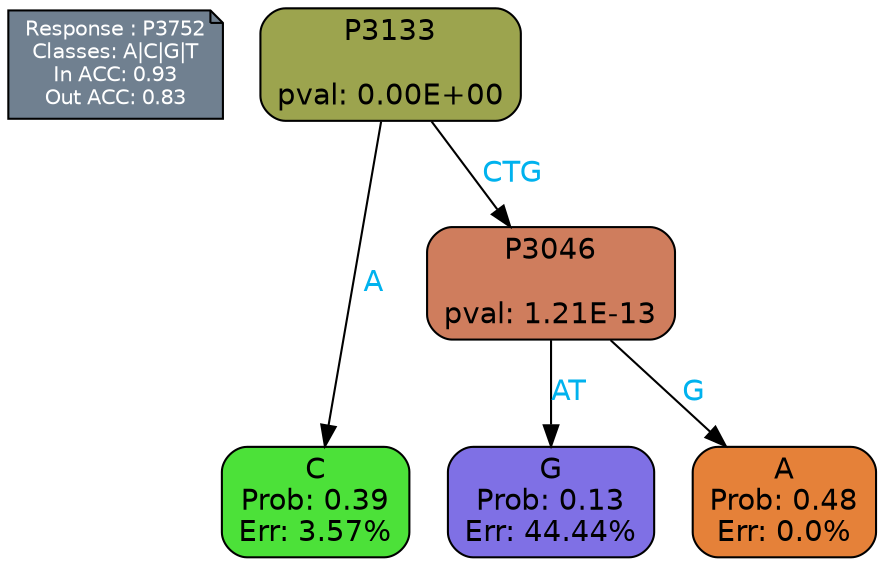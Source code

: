 digraph Tree {
node [shape=box, style="filled, rounded", color="black", fontname=helvetica] ;
graph [ranksep=equally, splines=polylines, bgcolor=transparent, dpi=600] ;
edge [fontname=helvetica] ;
LEGEND [label="Response : P3752
Classes: A|C|G|T
In ACC: 0.93
Out ACC: 0.83
",shape=note,align=left,style=filled,fillcolor="slategray",fontcolor="white",fontsize=10];1 [label="P3133

pval: 0.00E+00", fillcolor="#9ca44e"] ;
2 [label="C
Prob: 0.39
Err: 3.57%", fillcolor="#4ce139"] ;
3 [label="P3046

pval: 1.21E-13", fillcolor="#cf7d5d"] ;
4 [label="G
Prob: 0.13
Err: 44.44%", fillcolor="#7f70e5"] ;
5 [label="A
Prob: 0.48
Err: 0.0%", fillcolor="#e58139"] ;
1 -> 2 [label="A",fontcolor=deepskyblue2] ;
1 -> 3 [label="CTG",fontcolor=deepskyblue2] ;
3 -> 4 [label="AT",fontcolor=deepskyblue2] ;
3 -> 5 [label="G",fontcolor=deepskyblue2] ;
{rank = same; 2;4;5;}{rank = same; LEGEND;1;}}